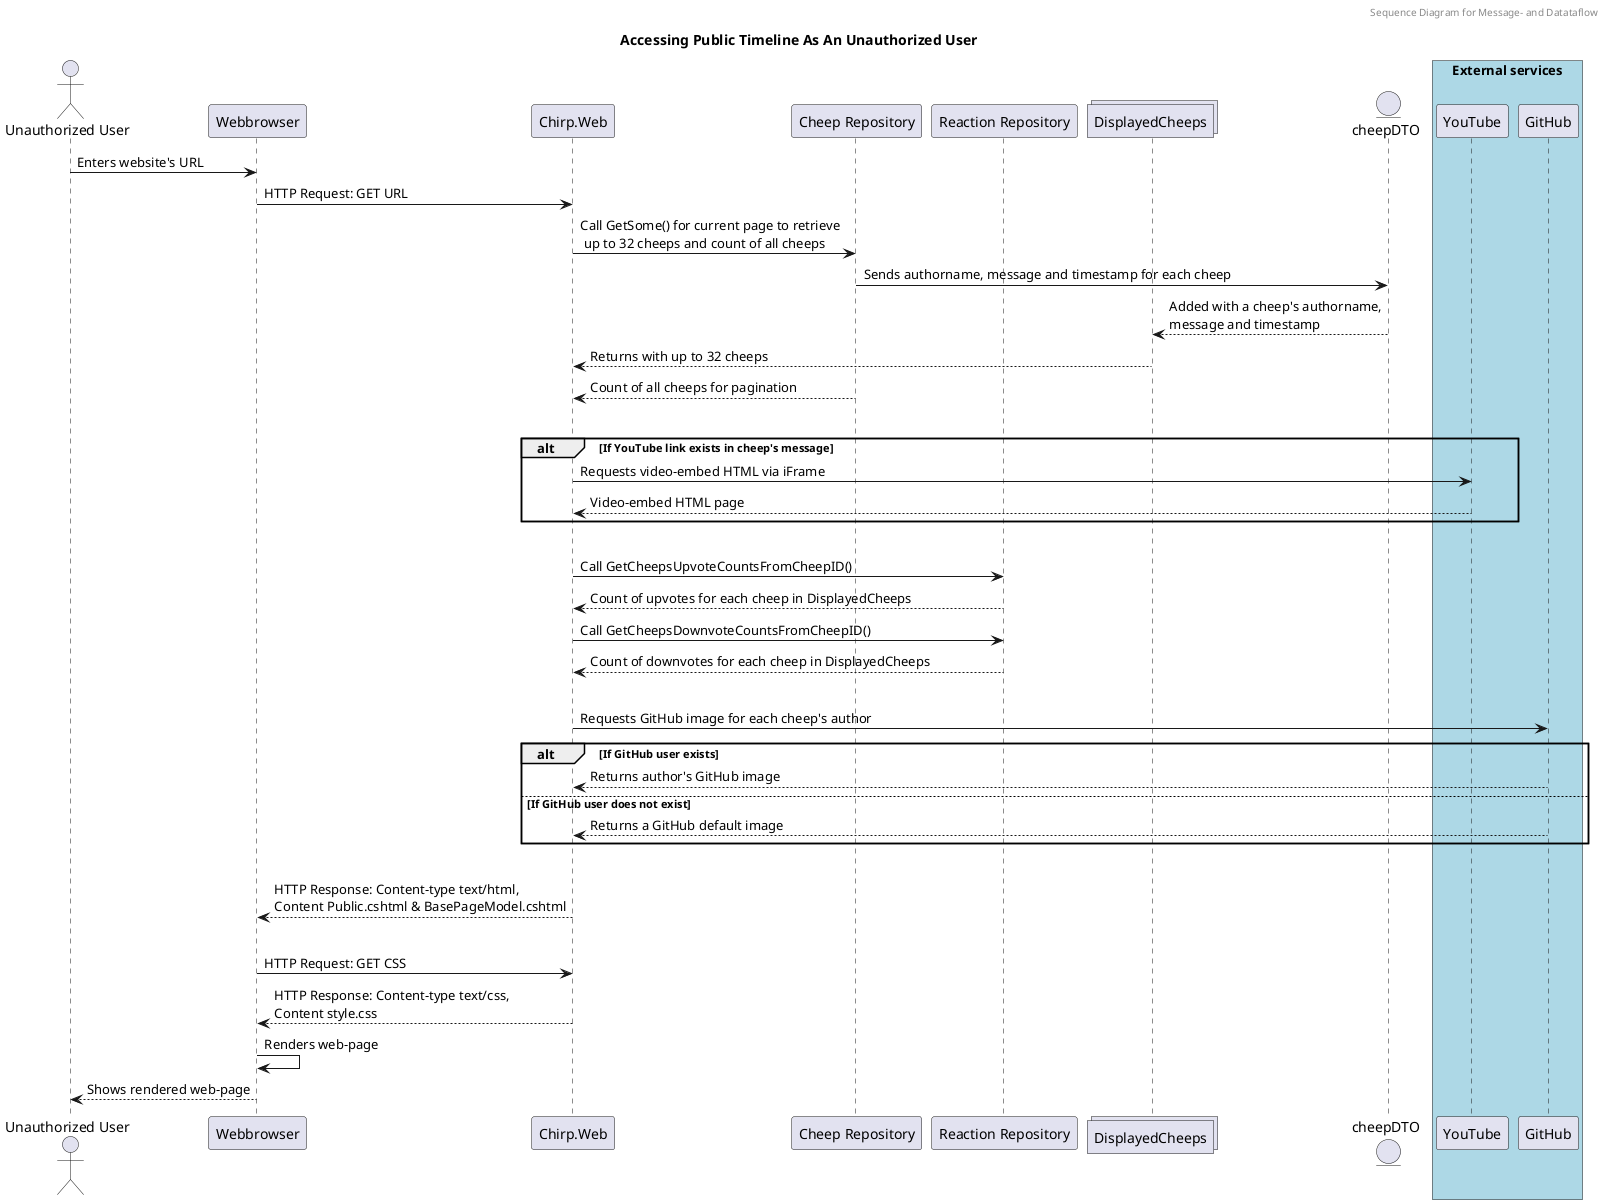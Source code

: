 @startuml
header Sequence Diagram for Message- and Datataflow
Title Accessing Public Timeline As An Unauthorized User


actor "Unauthorized User" as UnauthorizedUser
participant "Webbrowser" as Browser
participant "Chirp.Web" as ChirpWeb
participant "Cheep Repository" as CheepRepo
participant "Reaction Repository" as ReactionRepo
collections DisplayedCheeps as CheepsList
entity cheepDTO as CheepDTO
box "External services" #LightBlue
    participant YouTube as YouTube
    participant GitHub as GitHub
end box


UnauthorizedUser -> Browser: Enters website's URL
Browser -> ChirpWeb: HTTP Request: GET URL

ChirpWeb -> CheepRepo: Call GetSome() for current page to retrieve\n up to 32 cheeps and count of all cheeps
CheepRepo -> CheepDTO: Sends authorname, message and timestamp for each cheep
CheepDTO --> CheepsList: Added with a cheep's authorname,\nmessage and timestamp
CheepsList --> ChirpWeb: Returns with up to 32 cheeps
CheepRepo --> ChirpWeb: Count of all cheeps for pagination
|||
alt If YouTube link exists in cheep's message
    ChirpWeb -> YouTube: Requests video-embed HTML via iFrame
    Return Video-embed HTML page
end
|||
ChirpWeb -> ReactionRepo: Call GetCheepsUpvoteCountsFromCheepID()
Return Count of upvotes for each cheep in DisplayedCheeps
ChirpWeb -> ReactionRepo: Call GetCheepsDownvoteCountsFromCheepID()
Return Count of downvotes for each cheep in DisplayedCheeps
|||

ChirpWeb -> GitHub: Requests GitHub image for each cheep's author
alt If GitHub user exists
    GitHub --> ChirpWeb: Returns author's GitHub image
else If GitHub user does not exist
    GitHub --> ChirpWeb: Returns a GitHub default image
end
|||

ChirpWeb --> Browser: HTTP Response: Content-type text/html,\nContent Public.cshtml & BasePageModel.cshtml
|||

Browser -> ChirpWeb: HTTP Request: GET CSS
ChirpWeb --> Browser: HTTP Response: Content-type text/css,\nContent style.css
Browser -> Browser: Renders web-page
Browser --> UnauthorizedUser: Shows rendered web-page
@enduml